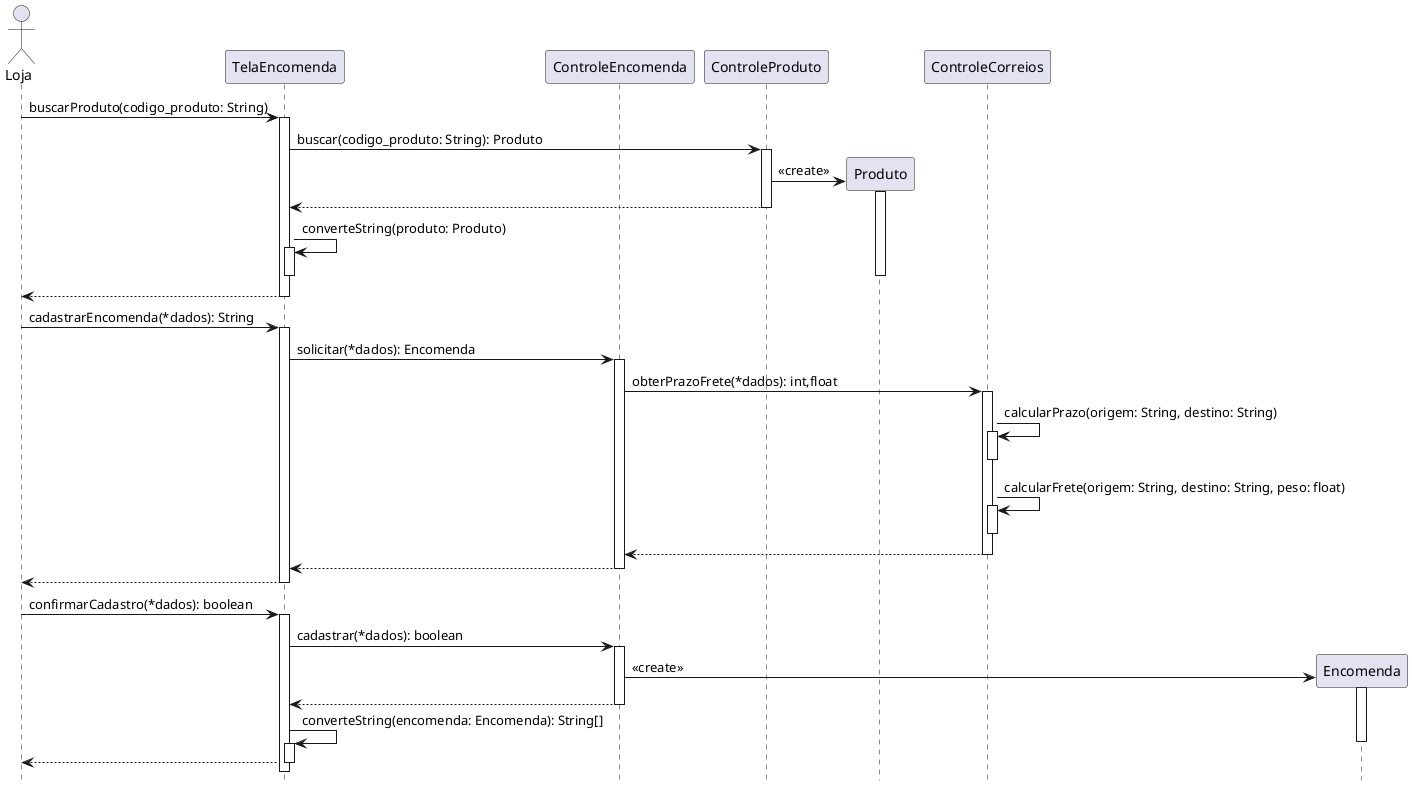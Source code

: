 @startuml "Diagrama de Sequencia 01"
hide footbox

actor Loja
participant TelaEncomenda
participant ControleEncomenda

Loja -> TelaEncomenda: buscarProduto(codigo_produto: String)
activate TelaEncomenda

TelaEncomenda -> ControleProduto: buscar(codigo_produto: String): Produto
activate ControleProduto

ControleProduto -> Produto**: <<create>>
activate Produto

ControleProduto --> TelaEncomenda
deactivate ControleProduto



TelaEncomenda -> TelaEncomenda: converteString(produto: Produto)

activate TelaEncomenda
deactivate TelaEncomenda
deactivate Produto

TelaEncomenda --> Loja
deactivate TelaEncomenda

Loja -> TelaEncomenda: cadastrarEncomenda(*dados): String
activate TelaEncomenda

TelaEncomenda -> ControleEncomenda: solicitar(*dados): Encomenda
activate ControleEncomenda

ControleEncomenda -> ControleCorreios: obterPrazoFrete(*dados): int,float
activate ControleCorreios

ControleCorreios -> ControleCorreios: calcularPrazo(origem: String, destino: String)
activate ControleCorreios
deactivate ControleCorreios

ControleCorreios -> ControleCorreios: calcularFrete(origem: String, destino: String, peso: float)
activate ControleCorreios
deactivate ControleCorreios

ControleCorreios --> ControleEncomenda
deactivate ControleCorreios

ControleEncomenda --> TelaEncomenda
deactivate ControleEncomenda
TelaEncomenda --> Loja
deactivate TelaEncomenda

Loja -> TelaEncomenda: confirmarCadastro(*dados): boolean
activate TelaEncomenda

TelaEncomenda -> ControleEncomenda: cadastrar(*dados): boolean
activate ControleEncomenda

ControleEncomenda -> Encomenda**: <<create>>
activate Encomenda

ControleEncomenda --> TelaEncomenda
deactivate ControleEncomenda

TelaEncomenda -> TelaEncomenda: converteString(encomenda: Encomenda): String[]
activate TelaEncomenda
deactivate Encomenda

TelaEncomenda --> Loja

deactivate TelaEncomenda


@enduml